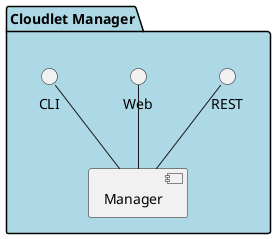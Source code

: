 @startuml

package "Cloudlet Manager" #lightblue {
    component Manager
    interface REST
    interface Web
    interface CLI
    CLI -- Manager
    REST -- Manager
    Web -- Manager
}
@enduml
